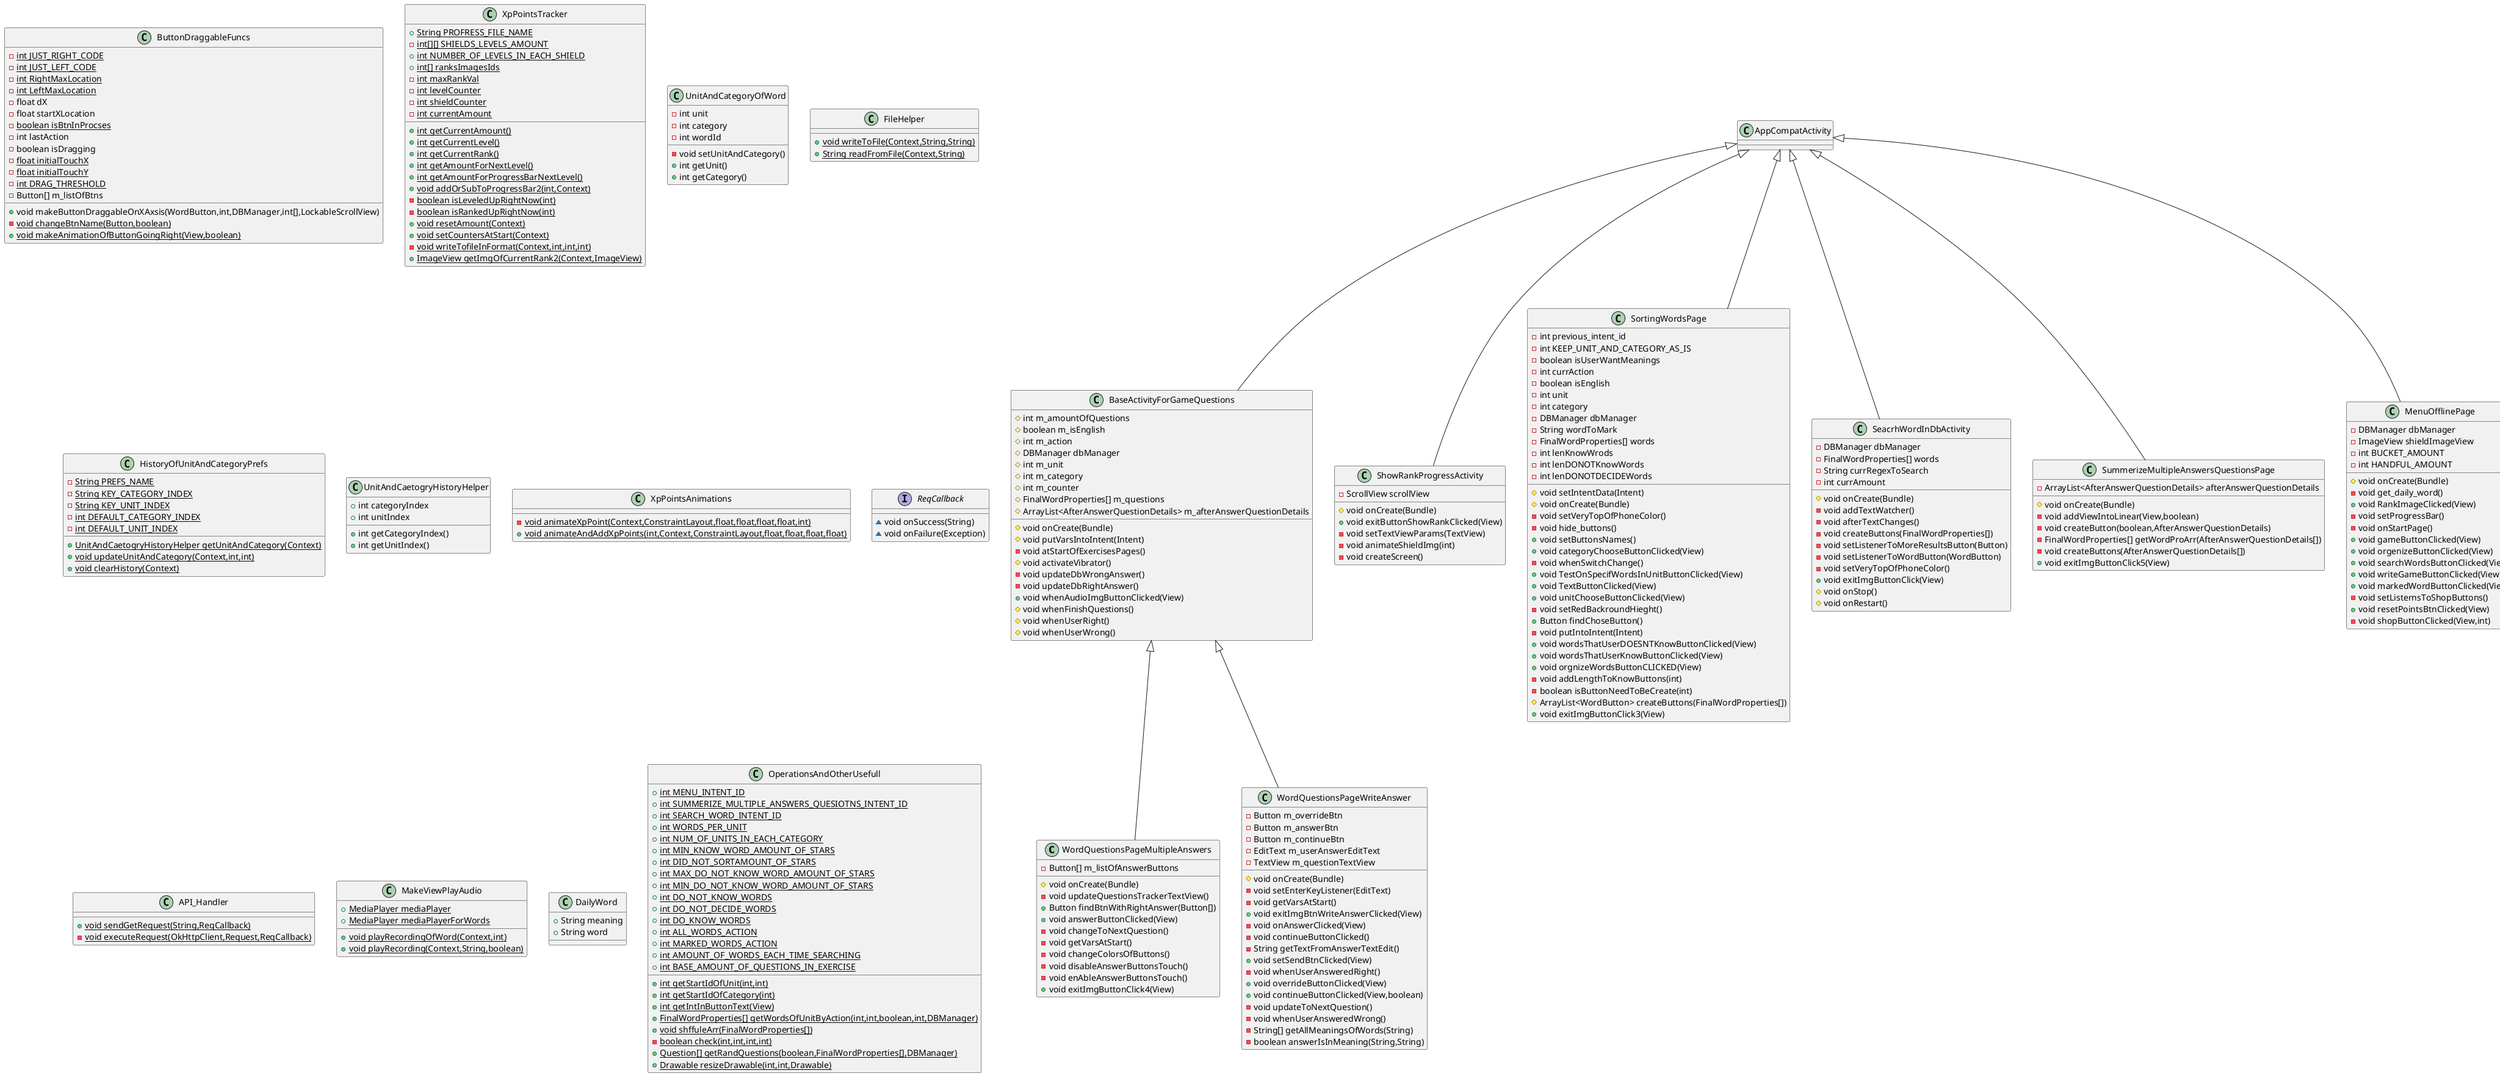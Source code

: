 @startuml
class WordQuestionsPageMultipleAnswers {
- Button[] m_listOfAnswerButtons
# void onCreate(Bundle)
- void updateQuestionsTrackerTextView()
+ Button findBtnWithRightAnswer(Button[])
+ void answerButtonClicked(View)
- void changeToNextQuestion()
- void getVarsAtStart()
- void changeColorsOfButtons()
- void disableAnswerButtonsTouch()
- void enAbleAnswerButtonsTouch()
+ void exitImgButtonClick4(View)
}


class ButtonDraggableFuncs {
- {static} int JUST_RIGHT_CODE
- {static} int JUST_LEFT_CODE
- {static} int RightMaxLocation
- {static} int LeftMaxLocation
- float dX
- float startXLocation
- {static} boolean isBtnInProcses
- int lastAction
- boolean isDragging
- {static} float initialTouchX
- {static} float initialTouchY
- {static} int DRAG_THRESHOLD
- Button[] m_listOfBtns
+ void makeButtonDraggableOnXAxsis(WordButton,int,DBManager,int[],LockableScrollView)
- {static} void changeBtnName(Button,boolean)
+ {static} void makeAnimationOfButtonGoingRight(View,boolean)
}


class XpPointsTracker {
+ {static} String PROFRESS_FILE_NAME
- {static} int[][] SHIELDS_LEVELS_AMOUNT
+ {static} int NUMBER_OF_LEVELS_IN_EACH_SHIELD
+ {static} int[] ranksImagesIds
- {static} int maxRankVal
- {static} int levelCounter
- {static} int shieldCounter
- {static} int currentAmount
+ {static} int getCurrentAmount()
+ {static} int getCurrentLevel()
+ {static} int getCurrentRank()
+ {static} int getAmountForNextLevel()
+ {static} int getAmountForProgressBarNextLevel()
+ {static} void addOrSubToProgressBar2(int,Context)
- {static} boolean isLeveledUpRightNow(int)
- {static} boolean isRankedUpRightNow(int)
+ {static} void resetAmount(Context)
+ {static} void setCountersAtStart(Context)
- {static} void writeTofileInFormat(Context,int,int,int)
+ {static} ImageView getImgOfCurrentRank2(Context,ImageView)
}


class UnitAndCategoryOfWord {
- int unit
- int category
- int wordId
- void setUnitAndCategory()
+ int getUnit()
+ int getCategory()
}


class FileHelper {
+ {static} void writeToFile(Context,String,String)
+ {static} String readFromFile(Context,String)
}

class HistoryOfUnitAndCategoryPrefs {
- {static} String PREFS_NAME
- {static} String KEY_CATEGORY_INDEX
- {static} String KEY_UNIT_INDEX
- {static} int DEFAULT_CATEGORY_INDEX
- {static} int DEFAULT_UNIT_INDEX
+ {static} UnitAndCaetogryHistoryHelper getUnitAndCategory(Context)
+ {static} void updateUnitAndCategory(Context,int,int)
+ {static} void clearHistory(Context)
}


class Question {
- String[] answers
+ String[] getAnswers()
}


class WordQuestionsPageWriteAnswer {
- Button m_overrideBtn
- Button m_answerBtn
- Button m_continueBtn
- EditText m_userAnswerEditText
- TextView m_questionTextView
# void onCreate(Bundle)
- void setEnterKeyListener(EditText)
- void getVarsAtStart()
+ void exitImgBtnWriteAnswerClicked(View)
- void onAnswerClicked(View)
- void continueButtonClicked()
- String getTextFromAnswerTextEdit()
+ void setSendBtnClicked(View)
- void whenUserAnsweredRight()
+ void overrideButtonClicked(View)
+ void continueButtonClicked(View,boolean)
- void updateToNextQuestion()
- void whenUserAnsweredWrong()
- String[] getAllMeaningsOfWords(String)
- boolean answerIsInMeaning(String,String)
}


class UnitAndCaetogryHistoryHelper {
+ int categoryIndex
+ int unitIndex
+ int getCategoryIndex()
+ int getUnitIndex()
}


class BaseActivityForGameQuestions {
# int m_amountOfQuestions
# boolean m_isEnglish
# int m_action
# DBManager dbManager
# int m_unit
# int m_category
# int m_counter
# FinalWordProperties[] m_questions
# ArrayList<AfterAnswerQuestionDetails> m_afterAnswerQuestionDetails
# void onCreate(Bundle)
# void putVarsIntoIntent(Intent)
- void atStartOfExercisesPages()
# void activateVibrator()
- void updateDbWrongAnswer()
- void updateDbRightAnswer()
+ void whenAudioImgButtonClicked(View)
# void whenFinishQuestions()
# void whenUserRight()
# void whenUserWrong()
}


class XpPointsAnimations {
- {static} void animateXpPoint(Context,ConstraintLayout,float,float,float,float,int)
+ {static} void animateAndAddXpPoints(int,Context,ConstraintLayout,float,float,float,float)
}

class TextProgressBar {
- String text
- Paint textPaint
- void init()
+ void setText(String)
# void onDraw(Canvas)
}


class LockableScrollView {
- boolean scrollable
+ boolean onInterceptTouchEvent(MotionEvent)
+ boolean onTouchEvent(MotionEvent)
+ void setScrollingEnabled(boolean)
}


class StatisticsButton {
~ Context context
~ AfterAnswerQuestionDetails wordProperties
+ boolean performClick()
- void putStars2()
}


class ShowRankProgressActivity {
- ScrollView scrollView
# void onCreate(Bundle)
+ void exitButtonShowRankClicked(View)
- void setTextViewParams(TextView)
- void animateShieldImg(int)
- void createScreen()
}


class WordButton {
- DBManager dbManager
- ImageButton imageButton
- ImageButton playAudioImgButton
- FinalWordProperties finalWordProperties
+ void setVisibility(int)
+ void setDbManager(DBManager)
+ void afterAddingToLayout()
- void addButtons()
- void add_volume_img_display(RelativeLayout)
- void addMarked(RelativeLayout)
+ FinalWordProperties getFinalWordProperties()
}


interface ReqCallback {
~ void onSuccess(String)
~ void onFailure(Exception)
}

class SortingWordsPage {
- int previous_intent_id
- int KEEP_UNIT_AND_CATEGORY_AS_IS
- boolean isUserWantMeanings
- int currAction
- boolean isEnglish
- int unit
- int category
- DBManager dbManager
- String wordToMark
- FinalWordProperties[] words
- int lenKnowWrods
- int lenDONOTKnowWords
- int lenDONOTDECIDEWords
# void setIntentData(Intent)
# void onCreate(Bundle)
- void setVeryTopOfPhoneColor()
- void hide_buttons()
+ void setButtonsNames()
+ void categoryChooseButtonClicked(View)
- void whenSwitchChange()
+ void TestOnSpecifWordsInUnitButtonClicked(View)
+ void TextButtonClicked(View)
+ void unitChooseButtonClicked(View)
- void setRedBackroundHieght()
+ Button findChoseButton()
- void putIntoIntent(Intent)
+ void wordsThatUserDOESNTKnowButtonClicked(View)
+ void wordsThatUserKnowButtonClicked(View)
+ void orgnizeWordsButtonCLICKED(View)
- void addLengthToKnowButtons(int)
- boolean isButtonNeedToBeCreate(int)
# ArrayList<WordButton> createButtons(FinalWordProperties[])
+ void exitImgButtonClick3(View)
}


class SeacrhWordInDbActivity {
- DBManager dbManager
- FinalWordProperties[] words
- String currRegexToSearch
- int currAmount
# void onCreate(Bundle)
- void addTextWatcher()
- void afterTextChanges()
- void createButtons(FinalWordProperties[])
- void setListenerToMoreResultsButton(Button)
- void setListenerToWordButton(WordButton)
- void setVeryTopOfPhoneColor()
+ void exitImgButtonClick(View)
# void onStop()
# void onRestart()
}


class DividerView {
- int color
- int thickness
- int redPercentage
- Paint paint
- void init()
# void onDraw(Canvas)
+ void setRedPercentage(int)
+ void setThickness(int)
+ void setColor(int)
}


class SummerizeMultipleAnswersQuestionsPage {
- ArrayList<AfterAnswerQuestionDetails> afterAnswerQuestionDetails
# void onCreate(Bundle)
- void addViewIntoLinear(View,boolean)
- void createButton(boolean,AfterAnswerQuestionDetails)
- FinalWordProperties[] getWordProArr(AfterAnswerQuestionDetails[])
- void createButtons(AfterAnswerQuestionDetails[])
+ void exitImgButtonClick5(View)
}


class AfterAnswerQuestionDetails {
- FinalWordProperties questionDetails
- boolean isUserRight
+ FinalWordProperties getQuestionDetails()
+ boolean getIsUserRight()
}


class WordProperties {
- String word
- String meaning
- int word_id
- String origin_place
+ String getWord()
+ String getMeaning()
+ int getWord_id()
+ String getOrigin_place()
}


class UserDetailsOnWords {
- String word
- int amountOfStars
- String knowledge_level
- boolean isWordMark
+ String getWord()
+ int getAmountOfStars()
+ String getKnowledge_level()
+ boolean isWordMark()
+ void setWordMark(boolean)
+ void setAmountOfStars(int)
+ void setKnowledge_level(String)
}


class FinalWordProperties {
- UserDetailsOnWords userDetailsOnWords
- WordProperties wordProperties
+ UserDetailsOnWords getUserDetailsOnWords()
+ WordProperties getWordProperties()
}


class API_Handler {
+ {static} void sendGetRequest(String,ReqCallback)
- {static} void executeRequest(OkHttpClient,Request,ReqCallback)
}

class DBManager {
- {static} String DATABASE_NAME
- {static} int DATABASE_VERSION
- {static} String DATABASE_PATH
- Context context
- void copyDatabaseIfNeeded(boolean)
+ void onCreate(SQLiteDatabase)
+ void onUpgrade(SQLiteDatabase,int,int)
+ SQLiteDatabase openDb()
+ void closeDb()
- int execCountCommand(String)
- void execUpdateQuery(String)
+ void updateIsWordMarkedBasedOnWord(String,boolean)
+ FinalWordProperties[] getMarkedWords()
- void updateAmountOfStarsBasedOnWord(String,int)
- void increaseKnowledeLevel(UserDetailsOnWords)
+ void updateAmountOfStarsAndKnowledge(String,boolean)
+ int getCountOfUnitsInACategory(boolean,int)
+ int getCountOfCategories(boolean)
+ int getCountOfWordsUserKnow()
+ int getCountOfWordsUserKnowInSpecificCategory(int)
+ int getCountOfWordsUserKnowBasedOnCategory(int,int)
+ int getCountOfWords(boolean)
- WordProperties getWordPropetiesBasedOnWord(String)
- UserDetailsOnWords getUserDetailsBasedOnWord(String)
- FinalWordProperties[] execQueryOfBothTablesByUserDetailsValues(String,String[])
- FinalWordProperties[] execQueryOfBothTables(String,String[])
- WordProperties getWordPropertiesFromCursor(Cursor)
- UserDetailsOnWords getUserDetailsFromCursor(Cursor)
+ FinalWordProperties[] searchWordsBasedOnStart(String,int)
+ void setWordAsKnowWord(String)
+ void setWordAsDoesNOTKnowWord(String)
+ String[] getThreeRandomAnswers(boolean,String)
+ FinalWordProperties[] getRandomEnglishWords(int,boolean)
+ FinalWordProperties[] getWordsOfUnit(int,int,boolean)
}


class MakeViewPlayAudio {
+ {static} MediaPlayer mediaPlayer
+ {static} MediaPlayer mediaPlayerForWords
+ {static} void playRecordingOfWord(Context,int)
+ {static} void playRecording(Context,String,boolean)
}


class MenuOfflinePage {
- DBManager dbManager
- ImageView shieldImageView
- int BUCKET_AMOUNT
- int HANDFUL_AMOUNT
# void onCreate(Bundle)
- void get_daily_word()
+ void RankImageClicked(View)
- void setProgressBar()
- void onStartPage()
+ void gameButtonClicked(View)
+ void orgenizeButtonClicked(View)
+ void searchWordsButtonClicked(View)
+ void writeGameButtonClicked(View)
+ void markedWordButtonClicked(View)
- void setListernsToShopButtons()
+ void resetPointsBtnClicked(View)
- void shopButtonClicked(View,int)
}


class DailyWord {
+ String meaning
+ String word
}

class OperationsAndOtherUsefull {
+ {static} int MENU_INTENT_ID
+ {static} int SUMMERIZE_MULTIPLE_ANSWERS_QUESIOTNS_INTENT_ID
+ {static} int SEARCH_WORD_INTENT_ID
+ {static} int WORDS_PER_UNIT
+ {static} int NUM_OF_UNITS_IN_EACH_CATEGORY
+ {static} int MIN_KNOW_WORD_AMOUNT_OF_STARS
+ {static} int DID_NOT_SORTAMOUNT_OF_STARS
+ {static} int MAX_DO_NOT_KNOW_WORD_AMOUNT_OF_STARS
+ {static} int MIN_DO_NOT_KNOW_WORD_AMOUNT_OF_STARS
+ {static} int DO_NOT_KNOW_WORDS
+ {static} int DO_NOT_DECIDE_WORDS
+ {static} int DO_KNOW_WORDS
+ {static} int ALL_WORDS_ACTION
+ {static} int MARKED_WORDS_ACTION
+ {static} int AMOUNT_OF_WORDS_EACH_TIME_SEARCHING
+ {static} int BASE_AMOUNT_OF_QUESTIONS_IN_EXERCISE
+ {static} int getStartIdOfUnit(int,int)
+ {static} int getStartIdOfCategory(int)
+ {static} int getIntInButtonText(View)
+ {static} FinalWordProperties[] getWordsOfUnitByAction(int,int,boolean,int,DBManager)
+ {static} void shffuleArr(FinalWordProperties[])
- {static} boolean check(int,int,int,int)
+ {static} Question[] getRandQuestions(boolean,FinalWordProperties[],DBManager)
+ {static} Drawable resizeDrawable(int,int,Drawable)
}




BaseActivityForGameQuestions <|-- WordQuestionsPageMultipleAnswers
FinalWordProperties <|-- Question
BaseActivityForGameQuestions <|-- WordQuestionsPageWriteAnswer
AppCompatActivity <|-- BaseActivityForGameQuestions
ProgressBar <|-- TextProgressBar
ScrollView <|-- LockableScrollView
AppCompatButton <|-- StatisticsButton
AppCompatActivity <|-- ShowRankProgressActivity
AppCompatButton <|-- WordButton
AppCompatActivity <|-- SortingWordsPage
AppCompatActivity <|-- SeacrhWordInDbActivity
View <|-- DividerView
AppCompatActivity <|-- SummerizeMultipleAnswersQuestionsPage
Serializable <|.. AfterAnswerQuestionDetails
Serializable <|.. WordProperties
Serializable <|.. UserDetailsOnWords
Serializable <|.. FinalWordProperties
SQLiteOpenHelper <|-- DBManager
AppCompatActivity <|-- MenuOfflinePage
@enduml